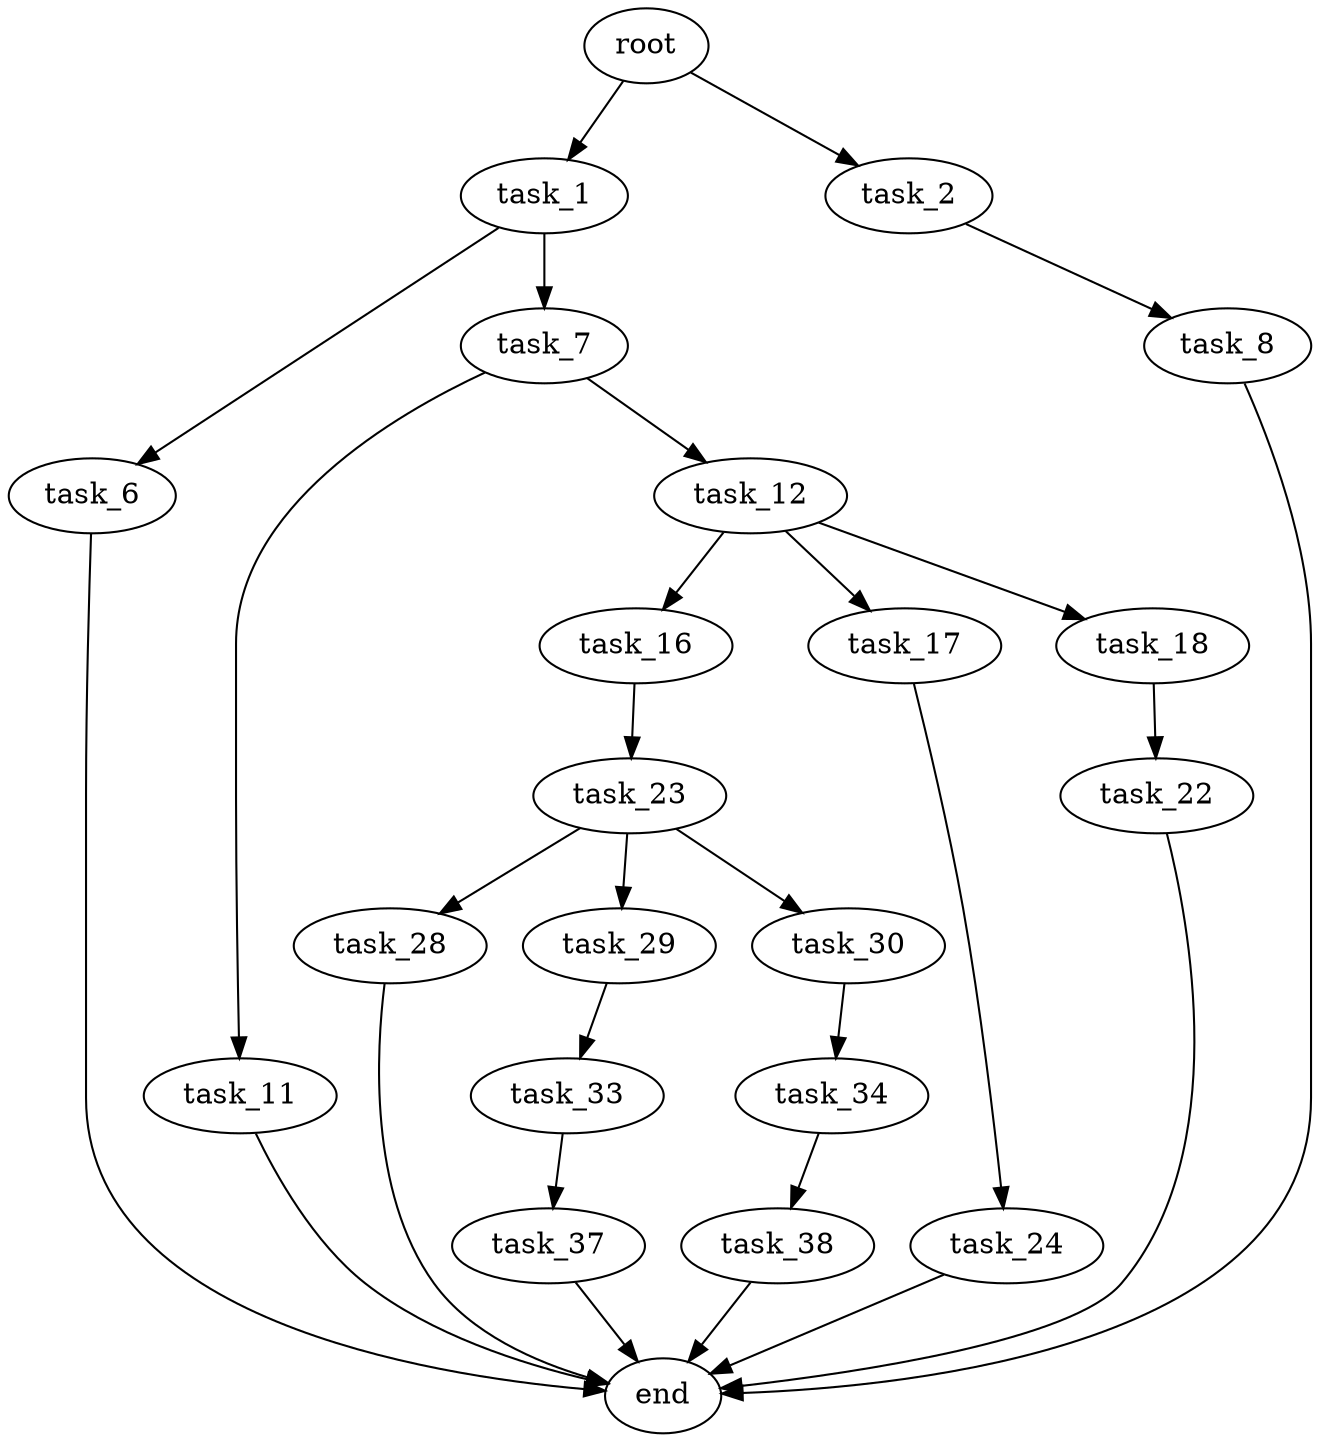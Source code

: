 digraph G {
  root [size="0.000000"];
  task_1 [size="782757789696.000000"];
  task_2 [size="2888052003.000000"];
  task_6 [size="260419057979.000000"];
  task_7 [size="104467755815.000000"];
  task_8 [size="47073497727.000000"];
  end [size="0.000000"];
  task_11 [size="549755813888.000000"];
  task_12 [size="37592473741.000000"];
  task_16 [size="8589934592.000000"];
  task_17 [size="68719476736.000000"];
  task_18 [size="380264473505.000000"];
  task_23 [size="3984784224.000000"];
  task_24 [size="96655653618.000000"];
  task_22 [size="134217728000.000000"];
  task_28 [size="34411536540.000000"];
  task_29 [size="2886199594.000000"];
  task_30 [size="68719476736.000000"];
  task_33 [size="1073741824000.000000"];
  task_34 [size="332193617518.000000"];
  task_37 [size="231928233984.000000"];
  task_38 [size="28991029248.000000"];

  root -> task_1 [size="1.000000"];
  root -> task_2 [size="1.000000"];
  task_1 -> task_6 [size="679477248.000000"];
  task_1 -> task_7 [size="679477248.000000"];
  task_2 -> task_8 [size="75497472.000000"];
  task_6 -> end [size="1.000000"];
  task_7 -> task_11 [size="411041792.000000"];
  task_7 -> task_12 [size="411041792.000000"];
  task_8 -> end [size="1.000000"];
  task_11 -> end [size="1.000000"];
  task_12 -> task_16 [size="838860800.000000"];
  task_12 -> task_17 [size="838860800.000000"];
  task_12 -> task_18 [size="838860800.000000"];
  task_16 -> task_23 [size="33554432.000000"];
  task_17 -> task_24 [size="134217728.000000"];
  task_18 -> task_22 [size="301989888.000000"];
  task_23 -> task_28 [size="134217728.000000"];
  task_23 -> task_29 [size="134217728.000000"];
  task_23 -> task_30 [size="134217728.000000"];
  task_24 -> end [size="1.000000"];
  task_22 -> end [size="1.000000"];
  task_28 -> end [size="1.000000"];
  task_29 -> task_33 [size="134217728.000000"];
  task_30 -> task_34 [size="134217728.000000"];
  task_33 -> task_37 [size="838860800.000000"];
  task_34 -> task_38 [size="679477248.000000"];
  task_37 -> end [size="1.000000"];
  task_38 -> end [size="1.000000"];
}
